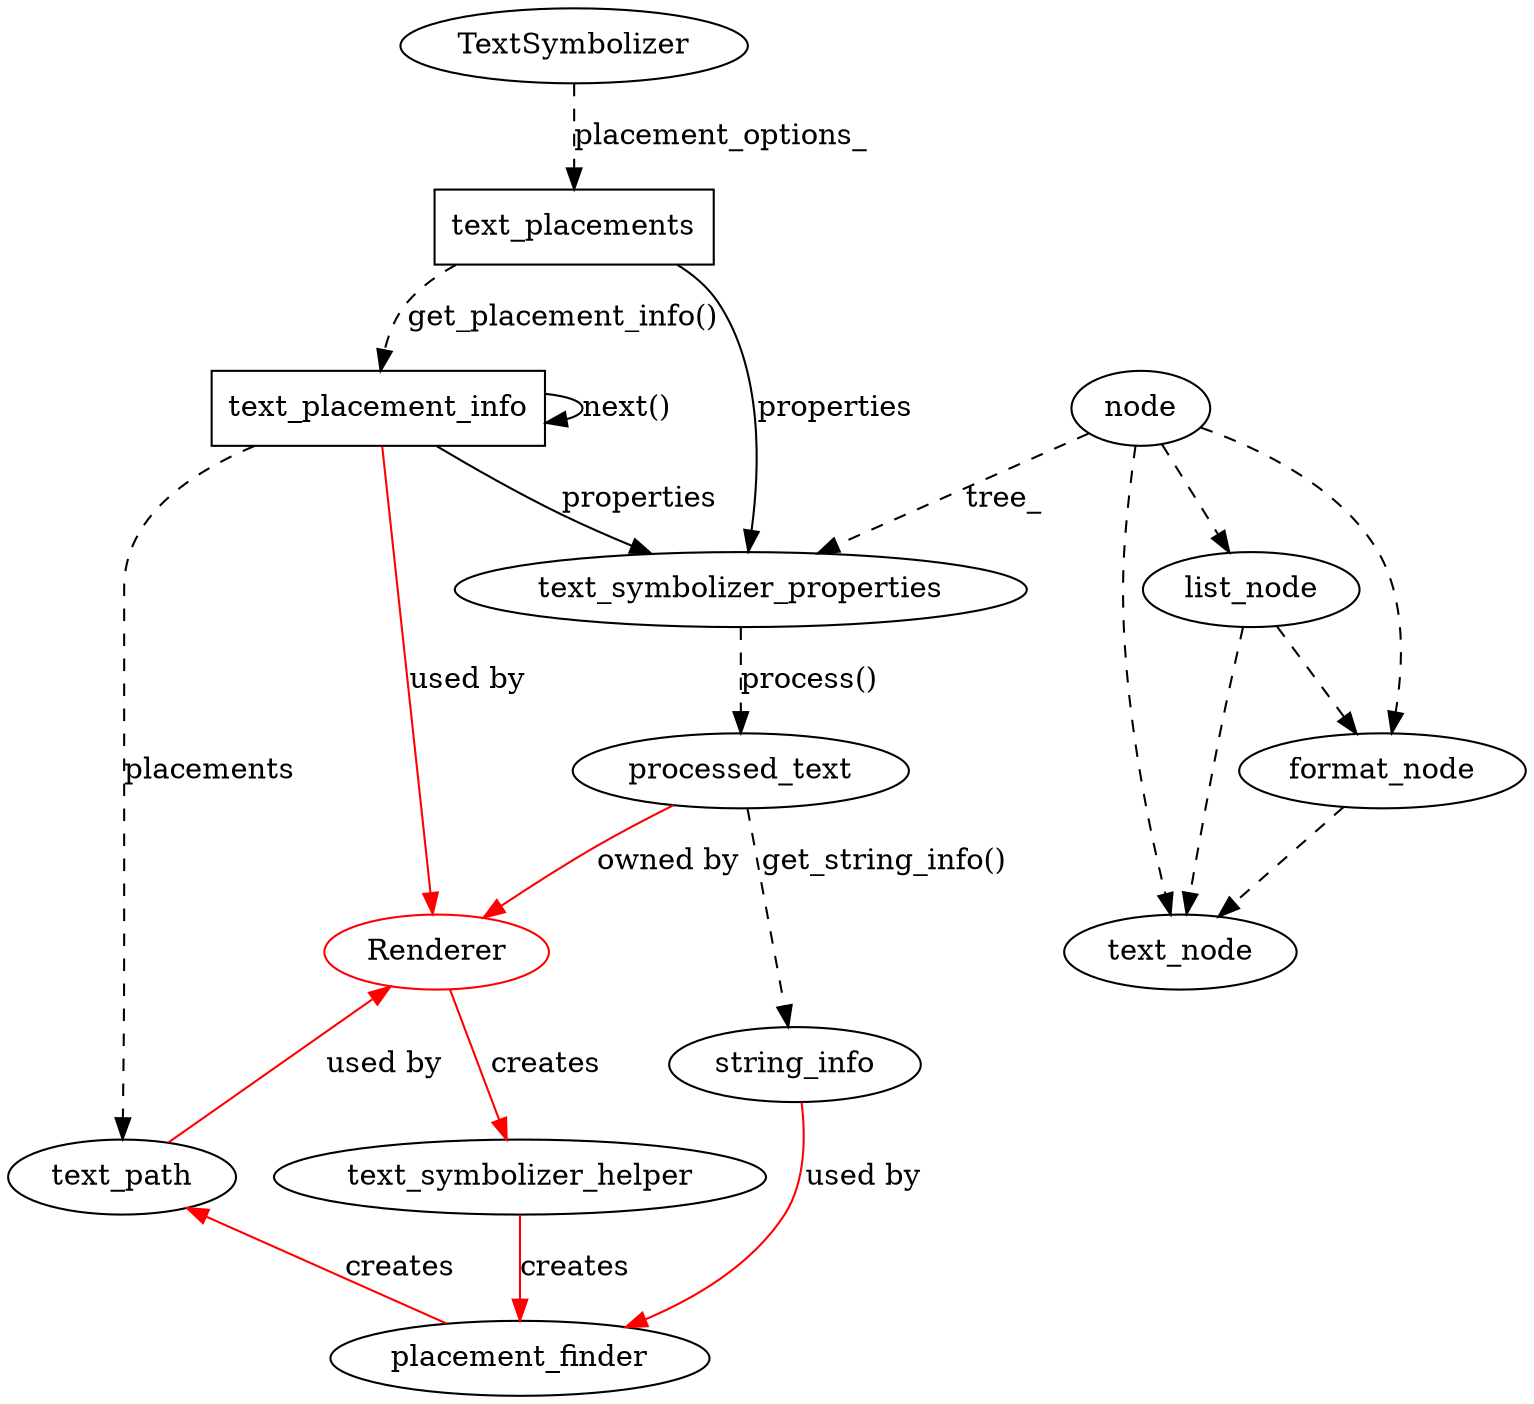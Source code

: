 /* process with:
dot textrendering.gv -Tsvg > textrendering.svg
dot textrendering.gv -Tpng > textrendering.png
 */
digraph textrendering {
  /* Classes without important virtual members: Round
     Classes with    important virtual members: Rect
     Pointers [style=dashed] */

  Renderer [color=red]
  rankdir="TD";
  text_placements[shape=box]
  text_placement_info[shape=box]
  node_ -> text_symbolizer_properties [label="tree_", style=dashed]
  TextSymbolizer -> text_placements [label="placement_options_", style=dashed]
  text_placements -> text_symbolizer_properties [label="properties"]
  text_placements -> text_placement_info [label="get_placement_info()", style=dashed]
  text_placement_info -> text_symbolizer_properties [label="properties"]
  text_placement_info -> text_path [label="placements", style=dashed]
  text_placement_info -> text_placement_info [label="next()"]
  text_symbolizer_properties ->  processed_text [label="process()", style=dashed]
  processed_text -> string_info [label="get_string_info()", style=dashed]
  text_path -> Renderer [color=red, label="used by"]
  processed_text -> Renderer [color=red, label="owned by"]
  Renderer -> text_symbolizer_helper [color=red, label="creates"]
  text_symbolizer_helper -> placement_finder [color=red, label="creates"]
  placement_finder -> text_path [color=red, label="creates"]
  string_info -> placement_finder [color=red, label="used by"]
  text_placement_info -> Renderer [color=red, label="used by"]
  
  
  node_[label="node"]
  node_ -> text_node [style=dashed]
  node_ -> list_node [style=dashed]
  node_ -> format_node [style=dashed]
  list_node -> text_node [style=dashed]
  list_node -> format_node [style=dashed]
  format_node -> text_node [style=dashed]
   { rank=same; text_path text_symbolizer_helper }
}
